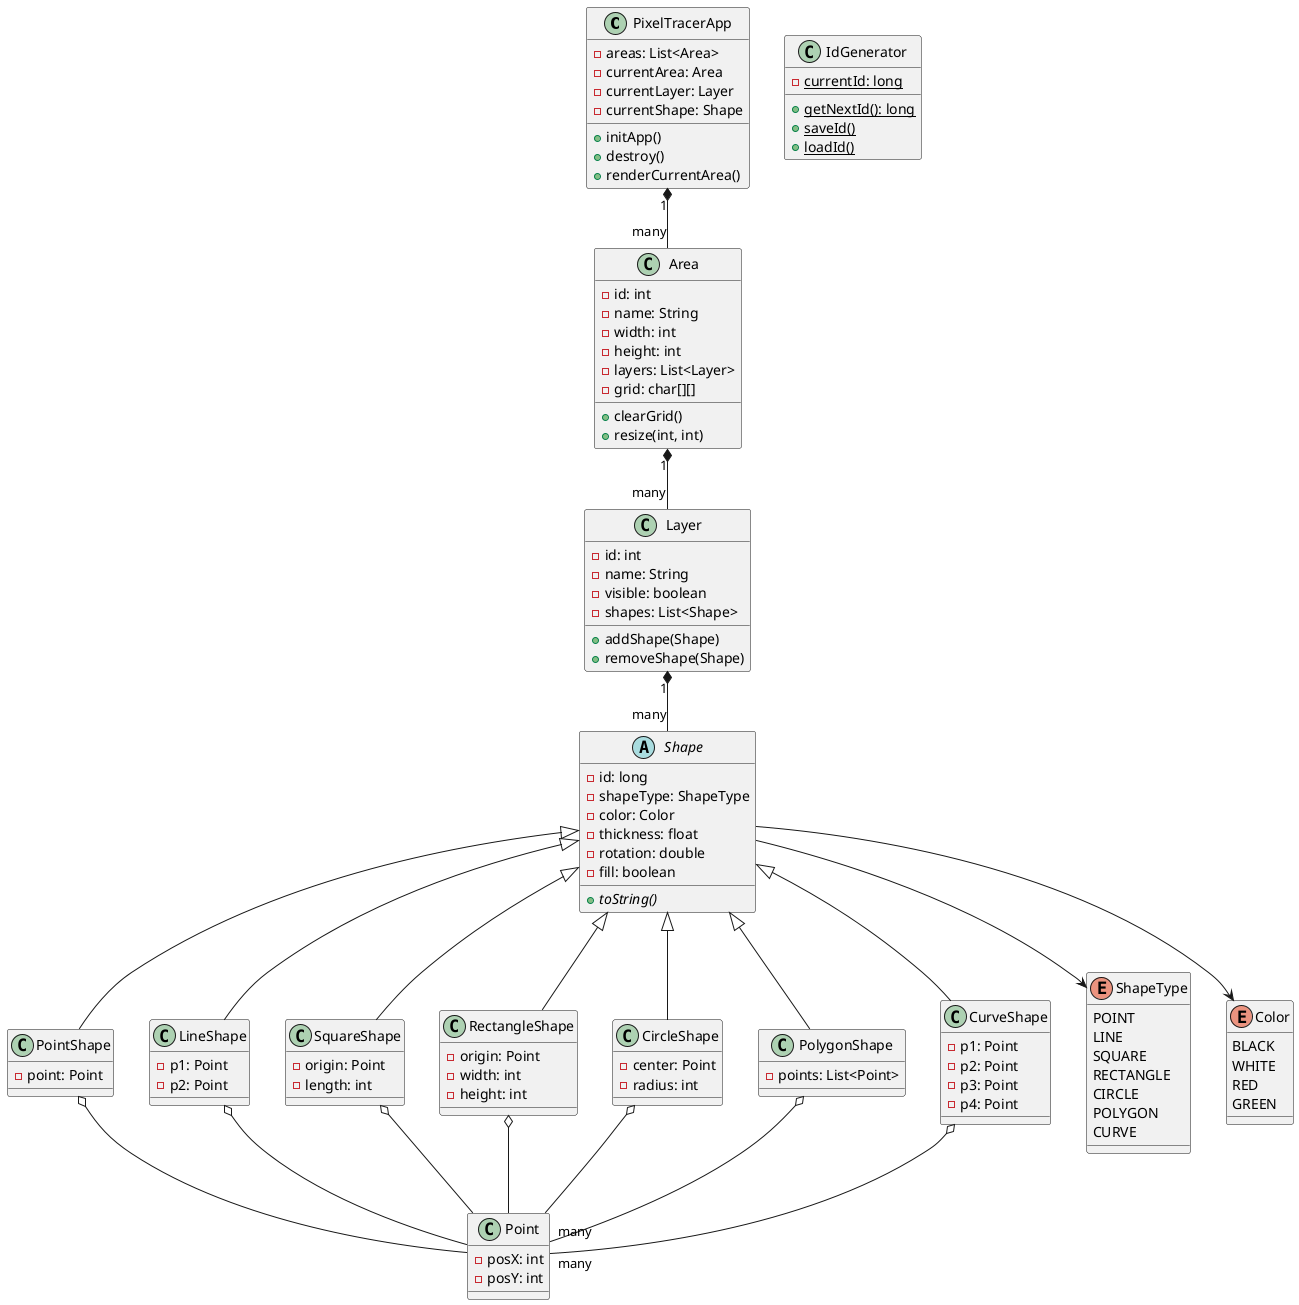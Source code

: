 @startuml

' Classes principales
class PixelTracerApp {
    - areas: List<Area>
    - currentArea: Area
    - currentLayer: Layer
    - currentShape: Shape
    + initApp()
    + destroy()
    + renderCurrentArea()
}

class Area {
    - id: int
    - name: String
    - width: int
    - height: int
    - layers: List<Layer>
    - grid: char[][]
    + clearGrid()
    + resize(int, int)
}

class Layer {
    - id: int
    - name: String
    - visible: boolean
    - shapes: List<Shape>
    + addShape(Shape)
    + removeShape(Shape)
}

abstract class Shape {
    - id: long
    - shapeType: ShapeType
    - color: Color
    - thickness: float
    - rotation: double
    - fill: boolean
    + {abstract} toString()
}

class Point {
    - posX: int
    - posY: int
}

' Classes de formes
class PointShape {
    - point: Point
}

class LineShape {
    - p1: Point
    - p2: Point
}

class SquareShape {
    - origin: Point
    - length: int
}

class RectangleShape {
    - origin: Point
    - width: int
    - height: int
}

class CircleShape {
    - center: Point
    - radius: int
}

class PolygonShape {
    - points: List<Point>
}

class CurveShape {
    - p1: Point
    - p2: Point
    - p3: Point
    - p4: Point
}

class IdGenerator {
    - {static} currentId: long
    + {static} getNextId(): long
    + {static} saveId()
    + {static} loadId()
}

' Énumérations
enum ShapeType {
    POINT
    LINE
    SQUARE
    RECTANGLE
    CIRCLE
    POLYGON
    CURVE
}

enum Color {
    BLACK
    WHITE
    RED
    GREEN
}

' Relations
PixelTracerApp "1" *-- "many" Area
Area "1" *-- "many" Layer
Layer "1" *-- "many" Shape
Shape <|-- PointShape
Shape <|-- LineShape
Shape <|-- SquareShape
Shape <|-- RectangleShape
Shape <|-- CircleShape
Shape <|-- PolygonShape
Shape <|-- CurveShape
PointShape o-- Point
LineShape o-- Point
SquareShape o-- Point
RectangleShape o-- Point
CircleShape o-- Point
PolygonShape o-- "many" Point
CurveShape o-- "many" Point
Shape --> ShapeType
Shape --> Color

@enduml
